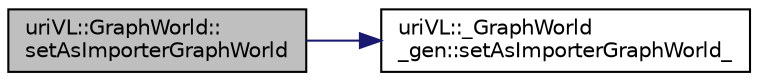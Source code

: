 digraph "uriVL::GraphWorld::setAsImporterGraphWorld"
{
  edge [fontname="Helvetica",fontsize="10",labelfontname="Helvetica",labelfontsize="10"];
  node [fontname="Helvetica",fontsize="10",shape=record];
  rankdir="LR";
  Node1 [label="uriVL::GraphWorld::\lsetAsImporterGraphWorld",height=0.2,width=0.4,color="black", fillcolor="grey75", style="filled", fontcolor="black"];
  Node1 -> Node2 [color="midnightblue",fontsize="10",style="solid",fontname="Helvetica"];
  Node2 [label="uriVL::_GraphWorld\l_gen::setAsImporterGraphWorld_",height=0.2,width=0.4,color="black", fillcolor="white", style="filled",URL="$classuriVL_1_1__GraphWorld__gen.html#aedd9d05fbcffa5d4cb86e44484e0b322",tooltip="Sets this _GraphWorld_QT object as destination for a graphic importer. "];
}
